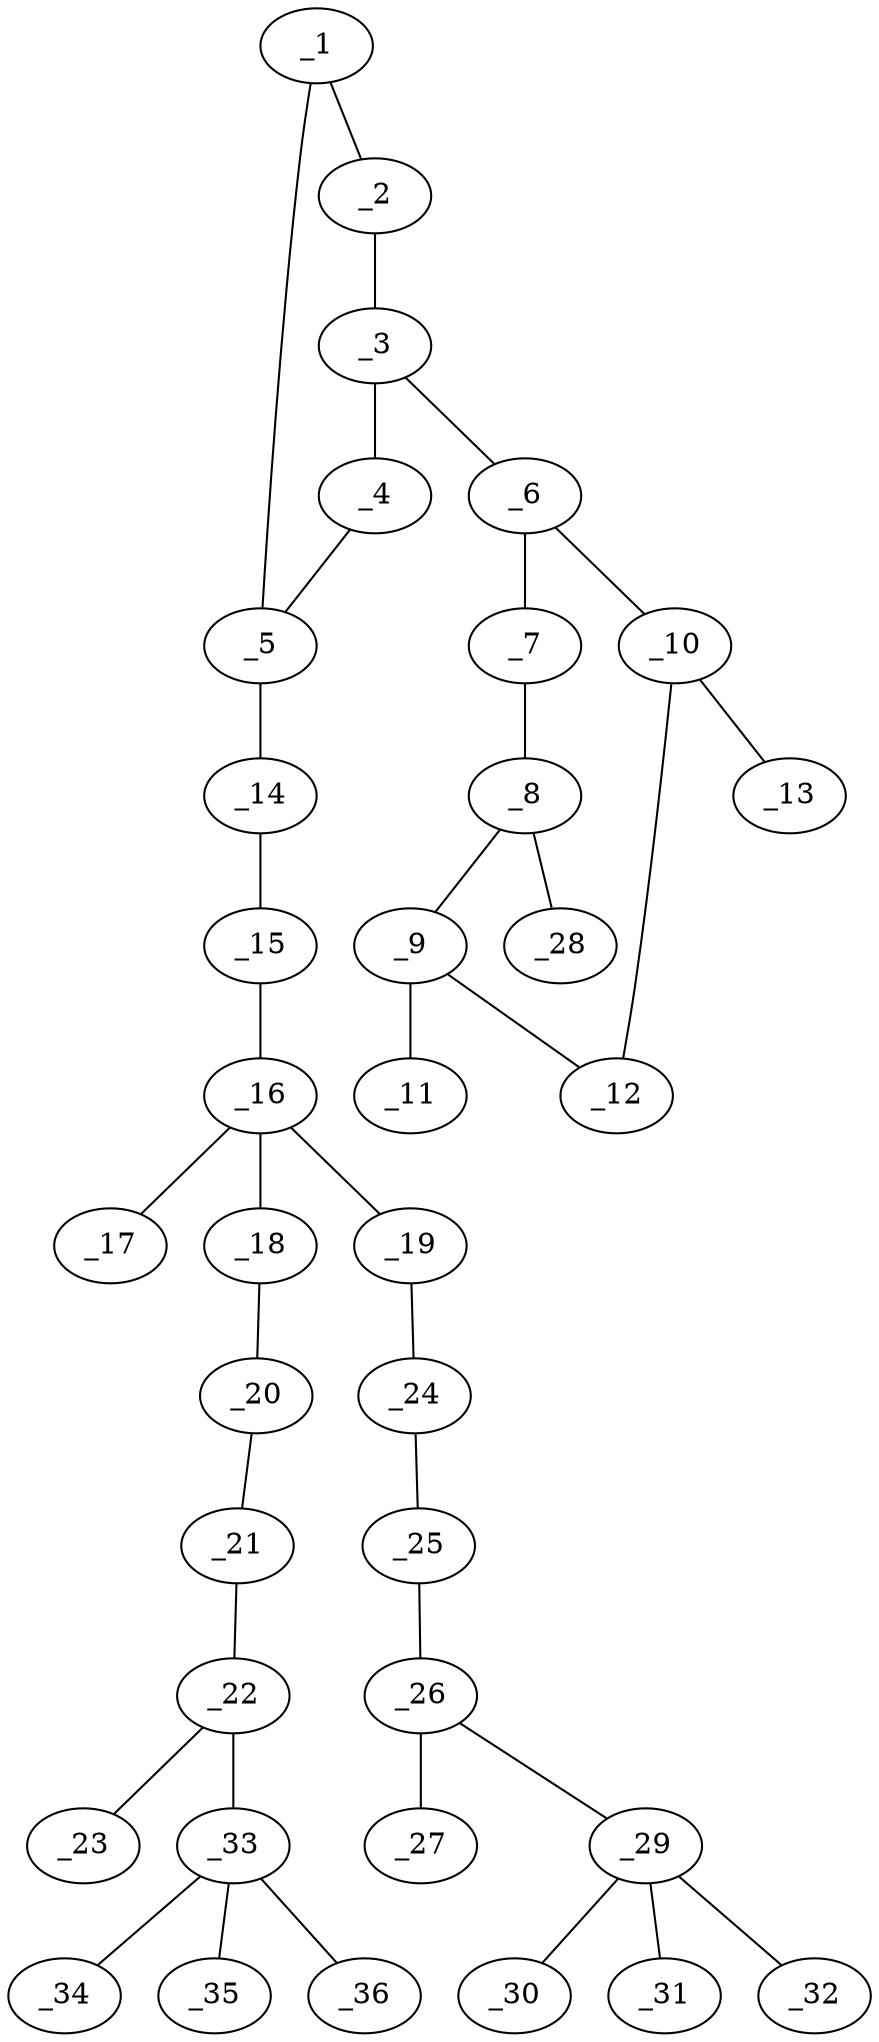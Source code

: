 graph molid685578 {
	_1	 [charge=0,
		chem=1,
		symbol="C  ",
		x="5.5277",
		y="-1.028"];
	_2	 [charge=0,
		chem=1,
		symbol="C  ",
		x="5.8367",
		y="-1.979"];
	_1 -- _2	 [valence=1];
	_5	 [charge=0,
		chem=1,
		symbol="C  ",
		x="4.5277",
		y="-1.028"];
	_1 -- _5	 [valence=1];
	_3	 [charge=0,
		chem=1,
		symbol="C  ",
		x="5.0277",
		y="-2.5668"];
	_2 -- _3	 [valence=1];
	_4	 [charge=0,
		chem=2,
		symbol="O  ",
		x="4.2187",
		y="-1.979"];
	_3 -- _4	 [valence=1];
	_6	 [charge=0,
		chem=4,
		symbol="N  ",
		x="5.0277",
		y="-3.5668"];
	_3 -- _6	 [valence=1];
	_4 -- _5	 [valence=1];
	_14	 [charge=0,
		chem=1,
		symbol="C  ",
		x="3.9399",
		y="-0.2189"];
	_5 -- _14	 [valence=1];
	_7	 [charge=0,
		chem=1,
		symbol="C  ",
		x="5.8937",
		y="-4.0668"];
	_6 -- _7	 [valence=1];
	_10	 [charge=0,
		chem=1,
		symbol="C  ",
		x="4.1617",
		y="-4.0668"];
	_6 -- _10	 [valence=1];
	_8	 [charge=0,
		chem=1,
		symbol="C  ",
		x="5.8937",
		y="-5.0668"];
	_7 -- _8	 [valence=2];
	_9	 [charge=0,
		chem=1,
		symbol="C  ",
		x="5.0277",
		y="-5.5668"];
	_8 -- _9	 [valence=1];
	_28	 [charge=0,
		chem=1,
		symbol="C  ",
		x="6.7597",
		y="-5.5668"];
	_8 -- _28	 [valence=1];
	_11	 [charge=0,
		chem=2,
		symbol="O  ",
		x="5.0277",
		y="-6.5668"];
	_9 -- _11	 [valence=2];
	_12	 [charge=0,
		chem=4,
		symbol="N  ",
		x="4.1617",
		y="-5.0668"];
	_9 -- _12	 [valence=1];
	_10 -- _12	 [valence=1];
	_13	 [charge=0,
		chem=2,
		symbol="O  ",
		x="3.2956",
		y="-3.5668"];
	_10 -- _13	 [valence=2];
	_15	 [charge=0,
		chem=2,
		symbol="O  ",
		x="4.3467",
		y="0.6946"];
	_14 -- _15	 [valence=1];
	_16	 [charge=0,
		chem=6,
		symbol="P  ",
		x="3.7589",
		y="1.5036"];
	_15 -- _16	 [valence=1];
	_17	 [charge=0,
		chem=2,
		symbol="O  ",
		x="2.9499",
		y="0.9158"];
	_16 -- _17	 [valence=2];
	_18	 [charge=0,
		chem=2,
		symbol="O  ",
		x="3.1711",
		y="2.3127"];
	_16 -- _18	 [valence=1];
	_19	 [charge=0,
		chem=2,
		symbol="O  ",
		x="4.5679",
		y="2.0914"];
	_16 -- _19	 [valence=1];
	_20	 [charge=0,
		chem=1,
		symbol="C  ",
		x="3.5778",
		y="3.2262"];
	_18 -- _20	 [valence=1];
	_24	 [charge=0,
		chem=1,
		symbol="C  ",
		x="5.4814",
		y="1.6847"];
	_19 -- _24	 [valence=1];
	_21	 [charge=0,
		chem=2,
		symbol="O  ",
		x="2.9901",
		y="4.0352"];
	_20 -- _21	 [valence=1];
	_22	 [charge=0,
		chem=1,
		symbol="C  ",
		x="3.3968",
		y="4.9488"];
	_21 -- _22	 [valence=1];
	_23	 [charge=0,
		chem=2,
		symbol="O  ",
		x="4.3913",
		y="5.0533"];
	_22 -- _23	 [valence=2];
	_33	 [charge=0,
		chem=1,
		symbol="C  ",
		x="2.809",
		y="5.7578"];
	_22 -- _33	 [valence=1];
	_25	 [charge=0,
		chem=2,
		symbol="O  ",
		x="6.2905",
		y="2.2725"];
	_24 -- _25	 [valence=1];
	_26	 [charge=0,
		chem=1,
		symbol="C  ",
		x="7.204",
		y="1.8657"];
	_25 -- _26	 [valence=1];
	_27	 [charge=0,
		chem=2,
		symbol="O  ",
		x="7.3085",
		y="0.8712"];
	_26 -- _27	 [valence=2];
	_29	 [charge=0,
		chem=1,
		symbol="C  ",
		x="8.013",
		y="2.4535"];
	_26 -- _29	 [valence=1];
	_30	 [charge=0,
		chem=1,
		symbol="C  ",
		x="8.822",
		y="3.0413"];
	_29 -- _30	 [valence=1];
	_31	 [charge=0,
		chem=1,
		symbol="C  ",
		x="7.4252",
		y="3.2625"];
	_29 -- _31	 [valence=1];
	_32	 [charge=0,
		chem=1,
		symbol="C  ",
		x="8.6008",
		y="1.6445"];
	_29 -- _32	 [valence=1];
	_34	 [charge=0,
		chem=1,
		symbol="C  ",
		x="2.2212",
		y="6.5668"];
	_33 -- _34	 [valence=1];
	_35	 [charge=0,
		chem=1,
		symbol="C  ",
		x=2,
		y="5.17"];
	_33 -- _35	 [valence=1];
	_36	 [charge=0,
		chem=1,
		symbol="C  ",
		x="3.618",
		y="6.3456"];
	_33 -- _36	 [valence=1];
}
